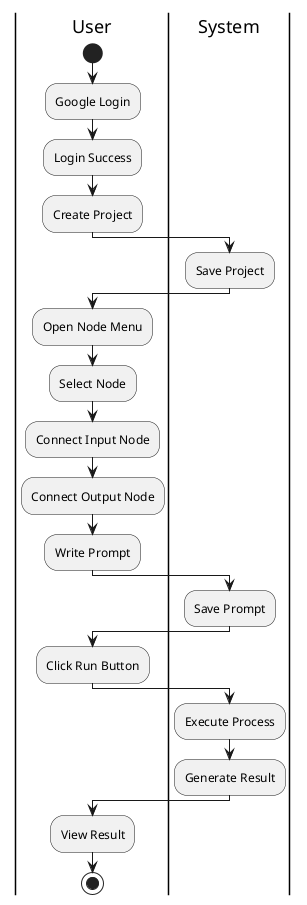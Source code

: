 @startuml
|User|
start
:Google Login;
:Login Success;
:Create Project;
|System|
:Save Project;
|User|
:Open Node Menu;
:Select Node;
:Connect Input Node;
:Connect Output Node;
:Write Prompt;
|System|
:Save Prompt;
|User|
:Click Run Button;
|System|
:Execute Process;
:Generate Result;
|User|
:View Result;
stop
@enduml